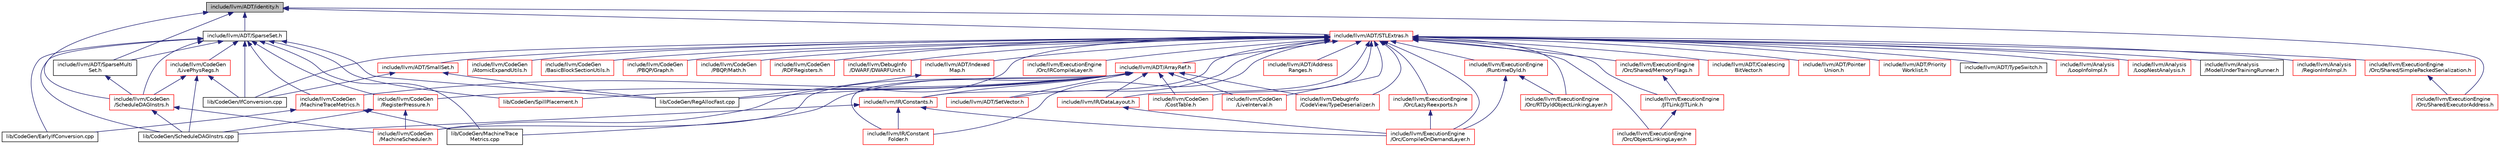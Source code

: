 digraph "include/llvm/ADT/identity.h"
{
 // LATEX_PDF_SIZE
  bgcolor="transparent";
  edge [fontname="Helvetica",fontsize="10",labelfontname="Helvetica",labelfontsize="10"];
  node [fontname="Helvetica",fontsize="10",shape=record];
  Node1 [label="include/llvm/ADT/identity.h",height=0.2,width=0.4,color="black", fillcolor="grey75", style="filled", fontcolor="black",tooltip=" "];
  Node1 -> Node2 [dir="back",color="midnightblue",fontsize="10",style="solid",fontname="Helvetica"];
  Node2 [label="include/llvm/ADT/SparseMulti\lSet.h",height=0.2,width=0.4,color="black",URL="$SparseMultiSet_8h.html",tooltip=" "];
  Node2 -> Node3 [dir="back",color="midnightblue",fontsize="10",style="solid",fontname="Helvetica"];
  Node3 [label="include/llvm/CodeGen\l/ScheduleDAGInstrs.h",height=0.2,width=0.4,color="red",URL="$ScheduleDAGInstrs_8h.html",tooltip=" "];
  Node3 -> Node17 [dir="back",color="midnightblue",fontsize="10",style="solid",fontname="Helvetica"];
  Node17 [label="include/llvm/CodeGen\l/MachineScheduler.h",height=0.2,width=0.4,color="red",URL="$MachineScheduler_8h.html",tooltip=" "];
  Node3 -> Node67 [dir="back",color="midnightblue",fontsize="10",style="solid",fontname="Helvetica"];
  Node67 [label="lib/CodeGen/ScheduleDAGInstrs.cpp",height=0.2,width=0.4,color="black",URL="$ScheduleDAGInstrs_8cpp.html",tooltip=" "];
  Node1 -> Node69 [dir="back",color="midnightblue",fontsize="10",style="solid",fontname="Helvetica"];
  Node69 [label="include/llvm/ADT/SparseSet.h",height=0.2,width=0.4,color="black",URL="$SparseSet_8h.html",tooltip=" "];
  Node69 -> Node2 [dir="back",color="midnightblue",fontsize="10",style="solid",fontname="Helvetica"];
  Node69 -> Node70 [dir="back",color="midnightblue",fontsize="10",style="solid",fontname="Helvetica"];
  Node70 [label="include/llvm/CodeGen\l/LivePhysRegs.h",height=0.2,width=0.4,color="red",URL="$LivePhysRegs_8h.html",tooltip=" "];
  Node70 -> Node3 [dir="back",color="midnightblue",fontsize="10",style="solid",fontname="Helvetica"];
  Node70 -> Node73 [dir="back",color="midnightblue",fontsize="10",style="solid",fontname="Helvetica"];
  Node73 [label="lib/CodeGen/IfConversion.cpp",height=0.2,width=0.4,color="black",URL="$IfConversion_8cpp.html",tooltip=" "];
  Node70 -> Node67 [dir="back",color="midnightblue",fontsize="10",style="solid",fontname="Helvetica"];
  Node69 -> Node115 [dir="back",color="midnightblue",fontsize="10",style="solid",fontname="Helvetica"];
  Node115 [label="include/llvm/CodeGen\l/MachineTraceMetrics.h",height=0.2,width=0.4,color="red",URL="$MachineTraceMetrics_8h.html",tooltip=" "];
  Node115 -> Node116 [dir="back",color="midnightblue",fontsize="10",style="solid",fontname="Helvetica"];
  Node116 [label="lib/CodeGen/EarlyIfConversion.cpp",height=0.2,width=0.4,color="black",URL="$EarlyIfConversion_8cpp.html",tooltip=" "];
  Node115 -> Node118 [dir="back",color="midnightblue",fontsize="10",style="solid",fontname="Helvetica"];
  Node118 [label="lib/CodeGen/MachineTrace\lMetrics.cpp",height=0.2,width=0.4,color="black",URL="$MachineTraceMetrics_8cpp.html",tooltip=" "];
  Node69 -> Node122 [dir="back",color="midnightblue",fontsize="10",style="solid",fontname="Helvetica"];
  Node122 [label="include/llvm/CodeGen\l/RegisterPressure.h",height=0.2,width=0.4,color="red",URL="$RegisterPressure_8h.html",tooltip=" "];
  Node122 -> Node17 [dir="back",color="midnightblue",fontsize="10",style="solid",fontname="Helvetica"];
  Node122 -> Node67 [dir="back",color="midnightblue",fontsize="10",style="solid",fontname="Helvetica"];
  Node69 -> Node3 [dir="back",color="midnightblue",fontsize="10",style="solid",fontname="Helvetica"];
  Node69 -> Node116 [dir="back",color="midnightblue",fontsize="10",style="solid",fontname="Helvetica"];
  Node69 -> Node73 [dir="back",color="midnightblue",fontsize="10",style="solid",fontname="Helvetica"];
  Node69 -> Node118 [dir="back",color="midnightblue",fontsize="10",style="solid",fontname="Helvetica"];
  Node69 -> Node127 [dir="back",color="midnightblue",fontsize="10",style="solid",fontname="Helvetica"];
  Node127 [label="lib/CodeGen/SpillPlacement.h",height=0.2,width=0.4,color="red",URL="$SpillPlacement_8h.html",tooltip=" "];
  Node69 -> Node135 [dir="back",color="midnightblue",fontsize="10",style="solid",fontname="Helvetica"];
  Node135 [label="lib/CodeGen/RegAllocFast.cpp",height=0.2,width=0.4,color="black",URL="$RegAllocFast_8cpp.html",tooltip=" "];
  Node69 -> Node67 [dir="back",color="midnightblue",fontsize="10",style="solid",fontname="Helvetica"];
  Node1 -> Node136 [dir="back",color="midnightblue",fontsize="10",style="solid",fontname="Helvetica"];
  Node136 [label="include/llvm/ADT/STLExtras.h",height=0.2,width=0.4,color="red",URL="$STLExtras_8h.html",tooltip=" "];
  Node136 -> Node137 [dir="back",color="midnightblue",fontsize="10",style="solid",fontname="Helvetica"];
  Node137 [label="include/llvm/ADT/Address\lRanges.h",height=0.2,width=0.4,color="red",URL="$AddressRanges_8h.html",tooltip=" "];
  Node136 -> Node164 [dir="back",color="midnightblue",fontsize="10",style="solid",fontname="Helvetica"];
  Node164 [label="include/llvm/ADT/ArrayRef.h",height=0.2,width=0.4,color="red",URL="$ArrayRef_8h.html",tooltip=" "];
  Node164 -> Node2633 [dir="back",color="midnightblue",fontsize="10",style="solid",fontname="Helvetica"];
  Node2633 [label="include/llvm/ADT/SetVector.h",height=0.2,width=0.4,color="red",URL="$SetVector_8h.html",tooltip=" "];
  Node164 -> Node3846 [dir="back",color="midnightblue",fontsize="10",style="solid",fontname="Helvetica"];
  Node3846 [label="include/llvm/CodeGen\l/CostTable.h",height=0.2,width=0.4,color="red",URL="$CostTable_8h.html",tooltip=" "];
  Node164 -> Node2102 [dir="back",color="midnightblue",fontsize="10",style="solid",fontname="Helvetica"];
  Node2102 [label="include/llvm/CodeGen\l/LiveInterval.h",height=0.2,width=0.4,color="red",URL="$LiveInterval_8h.html",tooltip=" "];
  Node164 -> Node17 [dir="back",color="midnightblue",fontsize="10",style="solid",fontname="Helvetica"];
  Node164 -> Node115 [dir="back",color="midnightblue",fontsize="10",style="solid",fontname="Helvetica"];
  Node164 -> Node122 [dir="back",color="midnightblue",fontsize="10",style="solid",fontname="Helvetica"];
  Node164 -> Node2982 [dir="back",color="midnightblue",fontsize="10",style="solid",fontname="Helvetica"];
  Node2982 [label="include/llvm/DebugInfo\l/CodeView/TypeDeserializer.h",height=0.2,width=0.4,color="red",URL="$TypeDeserializer_8h.html",tooltip=" "];
  Node164 -> Node1540 [dir="back",color="midnightblue",fontsize="10",style="solid",fontname="Helvetica"];
  Node1540 [label="include/llvm/IR/Constant\lFolder.h",height=0.2,width=0.4,color="red",URL="$ConstantFolder_8h.html",tooltip=" "];
  Node164 -> Node1267 [dir="back",color="midnightblue",fontsize="10",style="solid",fontname="Helvetica"];
  Node1267 [label="include/llvm/IR/Constants.h",height=0.2,width=0.4,color="red",URL="$Constants_8h.html",tooltip=" "];
  Node1267 -> Node1521 [dir="back",color="midnightblue",fontsize="10",style="solid",fontname="Helvetica"];
  Node1521 [label="include/llvm/ExecutionEngine\l/Orc/CompileOnDemandLayer.h",height=0.2,width=0.4,color="red",URL="$CompileOnDemandLayer_8h.html",tooltip=" "];
  Node1267 -> Node1540 [dir="back",color="midnightblue",fontsize="10",style="solid",fontname="Helvetica"];
  Node1267 -> Node67 [dir="back",color="midnightblue",fontsize="10",style="solid",fontname="Helvetica"];
  Node164 -> Node3920 [dir="back",color="midnightblue",fontsize="10",style="solid",fontname="Helvetica"];
  Node3920 [label="include/llvm/IR/DataLayout.h",height=0.2,width=0.4,color="red",URL="$DataLayout_8h.html",tooltip=" "];
  Node3920 -> Node1521 [dir="back",color="midnightblue",fontsize="10",style="solid",fontname="Helvetica"];
  Node164 -> Node118 [dir="back",color="midnightblue",fontsize="10",style="solid",fontname="Helvetica"];
  Node164 -> Node127 [dir="back",color="midnightblue",fontsize="10",style="solid",fontname="Helvetica"];
  Node164 -> Node135 [dir="back",color="midnightblue",fontsize="10",style="solid",fontname="Helvetica"];
  Node136 -> Node4378 [dir="back",color="midnightblue",fontsize="10",style="solid",fontname="Helvetica"];
  Node4378 [label="include/llvm/ADT/Coalescing\lBitVector.h",height=0.2,width=0.4,color="red",URL="$CoalescingBitVector_8h.html",tooltip=" "];
  Node136 -> Node4379 [dir="back",color="midnightblue",fontsize="10",style="solid",fontname="Helvetica"];
  Node4379 [label="include/llvm/ADT/Indexed\lMap.h",height=0.2,width=0.4,color="red",URL="$IndexedMap_8h.html",tooltip=" "];
  Node4379 -> Node135 [dir="back",color="midnightblue",fontsize="10",style="solid",fontname="Helvetica"];
  Node136 -> Node4380 [dir="back",color="midnightblue",fontsize="10",style="solid",fontname="Helvetica"];
  Node4380 [label="include/llvm/ADT/Pointer\lUnion.h",height=0.2,width=0.4,color="red",URL="$PointerUnion_8h.html",tooltip=" "];
  Node136 -> Node4389 [dir="back",color="midnightblue",fontsize="10",style="solid",fontname="Helvetica"];
  Node4389 [label="include/llvm/ADT/Priority\lWorklist.h",height=0.2,width=0.4,color="red",URL="$PriorityWorklist_8h.html",tooltip=" "];
  Node136 -> Node2633 [dir="back",color="midnightblue",fontsize="10",style="solid",fontname="Helvetica"];
  Node136 -> Node4390 [dir="back",color="midnightblue",fontsize="10",style="solid",fontname="Helvetica"];
  Node4390 [label="include/llvm/ADT/SmallSet.h",height=0.2,width=0.4,color="red",URL="$SmallSet_8h.html",tooltip=" "];
  Node4390 -> Node73 [dir="back",color="midnightblue",fontsize="10",style="solid",fontname="Helvetica"];
  Node4390 -> Node135 [dir="back",color="midnightblue",fontsize="10",style="solid",fontname="Helvetica"];
  Node136 -> Node4392 [dir="back",color="midnightblue",fontsize="10",style="solid",fontname="Helvetica"];
  Node4392 [label="include/llvm/ADT/TypeSwitch.h",height=0.2,width=0.4,color="black",URL="$TypeSwitch_8h.html",tooltip=" "];
  Node136 -> Node2295 [dir="back",color="midnightblue",fontsize="10",style="solid",fontname="Helvetica"];
  Node2295 [label="include/llvm/Analysis\l/LoopInfoImpl.h",height=0.2,width=0.4,color="red",URL="$LoopInfoImpl_8h.html",tooltip=" "];
  Node136 -> Node2298 [dir="back",color="midnightblue",fontsize="10",style="solid",fontname="Helvetica"];
  Node2298 [label="include/llvm/Analysis\l/LoopNestAnalysis.h",height=0.2,width=0.4,color="red",URL="$LoopNestAnalysis_8h.html",tooltip=" "];
  Node136 -> Node3573 [dir="back",color="midnightblue",fontsize="10",style="solid",fontname="Helvetica"];
  Node3573 [label="include/llvm/Analysis\l/ModelUnderTrainingRunner.h",height=0.2,width=0.4,color="black",URL="$ModelUnderTrainingRunner_8h.html",tooltip=" "];
  Node136 -> Node2299 [dir="back",color="midnightblue",fontsize="10",style="solid",fontname="Helvetica"];
  Node2299 [label="include/llvm/Analysis\l/RegionInfoImpl.h",height=0.2,width=0.4,color="red",URL="$RegionInfoImpl_8h.html",tooltip=" "];
  Node136 -> Node1542 [dir="back",color="midnightblue",fontsize="10",style="solid",fontname="Helvetica"];
  Node1542 [label="include/llvm/CodeGen\l/AtomicExpandUtils.h",height=0.2,width=0.4,color="red",URL="$AtomicExpandUtils_8h.html",tooltip=" "];
  Node136 -> Node4244 [dir="back",color="midnightblue",fontsize="10",style="solid",fontname="Helvetica"];
  Node4244 [label="include/llvm/CodeGen\l/BasicBlockSectionUtils.h",height=0.2,width=0.4,color="red",URL="$BasicBlockSectionUtils_8h.html",tooltip=" "];
  Node136 -> Node3846 [dir="back",color="midnightblue",fontsize="10",style="solid",fontname="Helvetica"];
  Node136 -> Node2102 [dir="back",color="midnightblue",fontsize="10",style="solid",fontname="Helvetica"];
  Node136 -> Node17 [dir="back",color="midnightblue",fontsize="10",style="solid",fontname="Helvetica"];
  Node136 -> Node4393 [dir="back",color="midnightblue",fontsize="10",style="solid",fontname="Helvetica"];
  Node4393 [label="include/llvm/CodeGen\l/PBQP/Graph.h",height=0.2,width=0.4,color="red",URL="$CodeGen_2PBQP_2Graph_8h.html",tooltip=" "];
  Node136 -> Node4397 [dir="back",color="midnightblue",fontsize="10",style="solid",fontname="Helvetica"];
  Node4397 [label="include/llvm/CodeGen\l/PBQP/Math.h",height=0.2,width=0.4,color="red",URL="$Math_8h.html",tooltip=" "];
  Node136 -> Node2177 [dir="back",color="midnightblue",fontsize="10",style="solid",fontname="Helvetica"];
  Node2177 [label="include/llvm/CodeGen\l/RDFRegisters.h",height=0.2,width=0.4,color="red",URL="$RDFRegisters_8h.html",tooltip=" "];
  Node136 -> Node2982 [dir="back",color="midnightblue",fontsize="10",style="solid",fontname="Helvetica"];
  Node136 -> Node3366 [dir="back",color="midnightblue",fontsize="10",style="solid",fontname="Helvetica"];
  Node3366 [label="include/llvm/DebugInfo\l/DWARF/DWARFUnit.h",height=0.2,width=0.4,color="red",URL="$DWARFUnit_8h.html",tooltip=" "];
  Node136 -> Node3139 [dir="back",color="midnightblue",fontsize="10",style="solid",fontname="Helvetica"];
  Node3139 [label="include/llvm/ExecutionEngine\l/JITLink/JITLink.h",height=0.2,width=0.4,color="red",URL="$JITLink_8h.html",tooltip=" "];
  Node3139 -> Node3171 [dir="back",color="midnightblue",fontsize="10",style="solid",fontname="Helvetica"];
  Node3171 [label="include/llvm/ExecutionEngine\l/Orc/ObjectLinkingLayer.h",height=0.2,width=0.4,color="red",URL="$ObjectLinkingLayer_8h.html",tooltip=" "];
  Node136 -> Node1521 [dir="back",color="midnightblue",fontsize="10",style="solid",fontname="Helvetica"];
  Node136 -> Node3204 [dir="back",color="midnightblue",fontsize="10",style="solid",fontname="Helvetica"];
  Node3204 [label="include/llvm/ExecutionEngine\l/Orc/IRCompileLayer.h",height=0.2,width=0.4,color="red",URL="$IRCompileLayer_8h.html",tooltip=" "];
  Node136 -> Node2500 [dir="back",color="midnightblue",fontsize="10",style="solid",fontname="Helvetica"];
  Node2500 [label="include/llvm/ExecutionEngine\l/Orc/LazyReexports.h",height=0.2,width=0.4,color="red",URL="$LazyReexports_8h.html",tooltip=" "];
  Node2500 -> Node1521 [dir="back",color="midnightblue",fontsize="10",style="solid",fontname="Helvetica"];
  Node136 -> Node3171 [dir="back",color="midnightblue",fontsize="10",style="solid",fontname="Helvetica"];
  Node136 -> Node3210 [dir="back",color="midnightblue",fontsize="10",style="solid",fontname="Helvetica"];
  Node3210 [label="include/llvm/ExecutionEngine\l/Orc/RTDyldObjectLinkingLayer.h",height=0.2,width=0.4,color="red",URL="$RTDyldObjectLinkingLayer_8h.html",tooltip=" "];
  Node136 -> Node4398 [dir="back",color="midnightblue",fontsize="10",style="solid",fontname="Helvetica"];
  Node4398 [label="include/llvm/ExecutionEngine\l/Orc/Shared/MemoryFlags.h",height=0.2,width=0.4,color="red",URL="$MemoryFlags_8h.html",tooltip=" "];
  Node4398 -> Node3139 [dir="back",color="midnightblue",fontsize="10",style="solid",fontname="Helvetica"];
  Node136 -> Node3253 [dir="back",color="midnightblue",fontsize="10",style="solid",fontname="Helvetica"];
  Node3253 [label="include/llvm/ExecutionEngine\l/Orc/Shared/SimplePackedSerialization.h",height=0.2,width=0.4,color="red",URL="$SimplePackedSerialization_8h.html",tooltip=" "];
  Node3253 -> Node3254 [dir="back",color="midnightblue",fontsize="10",style="solid",fontname="Helvetica"];
  Node3254 [label="include/llvm/ExecutionEngine\l/Orc/Shared/ExecutorAddress.h",height=0.2,width=0.4,color="red",URL="$ExecutorAddress_8h.html",tooltip=" "];
  Node136 -> Node3244 [dir="back",color="midnightblue",fontsize="10",style="solid",fontname="Helvetica"];
  Node3244 [label="include/llvm/ExecutionEngine\l/RuntimeDyld.h",height=0.2,width=0.4,color="red",URL="$RuntimeDyld_8h.html",tooltip=" "];
  Node3244 -> Node1521 [dir="back",color="midnightblue",fontsize="10",style="solid",fontname="Helvetica"];
  Node3244 -> Node3210 [dir="back",color="midnightblue",fontsize="10",style="solid",fontname="Helvetica"];
  Node136 -> Node1540 [dir="back",color="midnightblue",fontsize="10",style="solid",fontname="Helvetica"];
  Node136 -> Node1267 [dir="back",color="midnightblue",fontsize="10",style="solid",fontname="Helvetica"];
  Node136 -> Node3920 [dir="back",color="midnightblue",fontsize="10",style="solid",fontname="Helvetica"];
  Node136 -> Node73 [dir="back",color="midnightblue",fontsize="10",style="solid",fontname="Helvetica"];
  Node1 -> Node3 [dir="back",color="midnightblue",fontsize="10",style="solid",fontname="Helvetica"];
  Node1 -> Node3254 [dir="back",color="midnightblue",fontsize="10",style="solid",fontname="Helvetica"];
}
